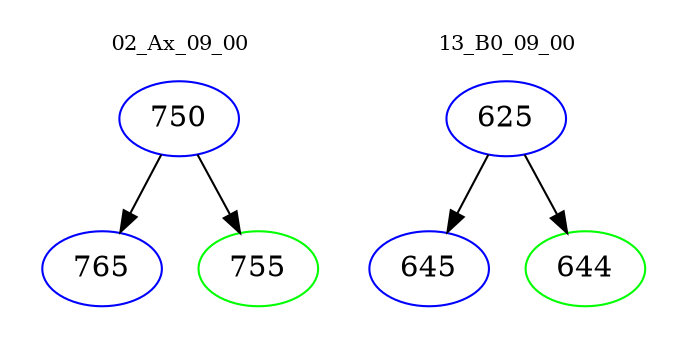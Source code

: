 digraph{
subgraph cluster_0 {
color = white
label = "02_Ax_09_00";
fontsize=10;
T0_750 [label="750", color="blue"]
T0_750 -> T0_765 [color="black"]
T0_765 [label="765", color="blue"]
T0_750 -> T0_755 [color="black"]
T0_755 [label="755", color="green"]
}
subgraph cluster_1 {
color = white
label = "13_B0_09_00";
fontsize=10;
T1_625 [label="625", color="blue"]
T1_625 -> T1_645 [color="black"]
T1_645 [label="645", color="blue"]
T1_625 -> T1_644 [color="black"]
T1_644 [label="644", color="green"]
}
}
